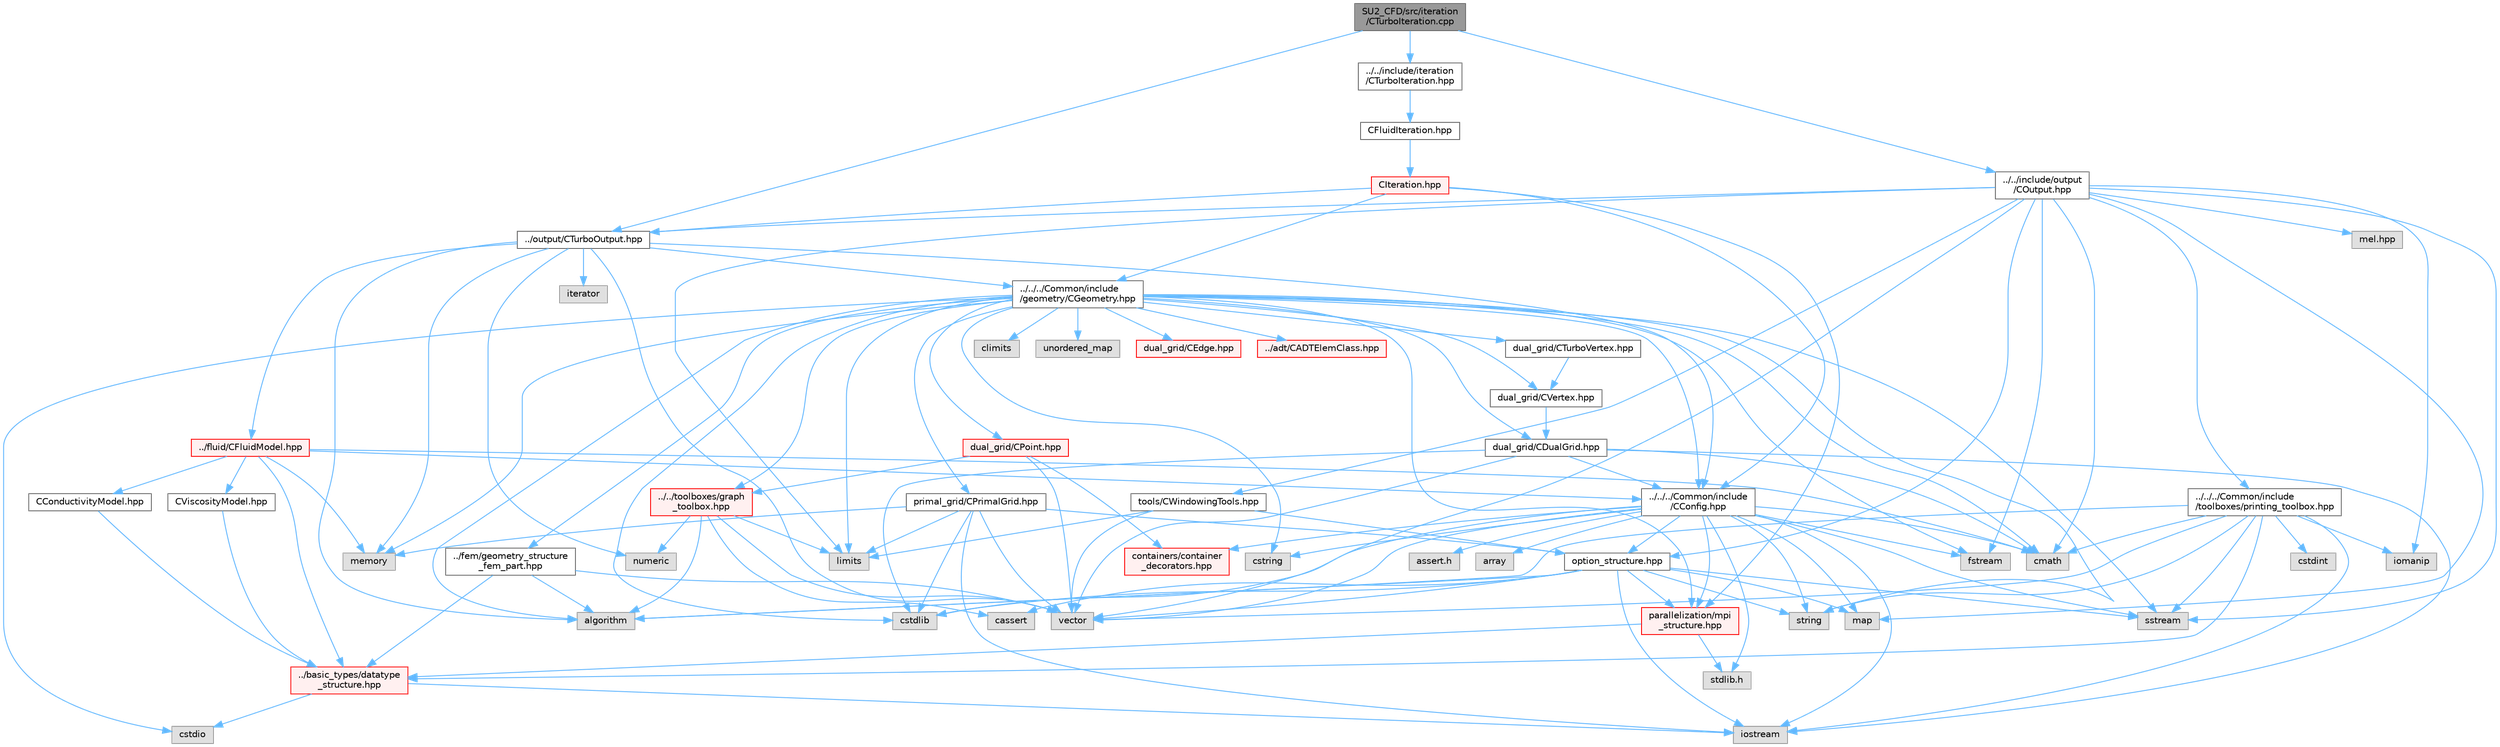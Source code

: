 digraph "SU2_CFD/src/iteration/CTurboIteration.cpp"
{
 // LATEX_PDF_SIZE
  bgcolor="transparent";
  edge [fontname=Helvetica,fontsize=10,labelfontname=Helvetica,labelfontsize=10];
  node [fontname=Helvetica,fontsize=10,shape=box,height=0.2,width=0.4];
  Node1 [id="Node000001",label="SU2_CFD/src/iteration\l/CTurboIteration.cpp",height=0.2,width=0.4,color="gray40", fillcolor="grey60", style="filled", fontcolor="black",tooltip="Main subroutines used by SU2_CFD."];
  Node1 -> Node2 [id="edge1_Node000001_Node000002",color="steelblue1",style="solid",tooltip=" "];
  Node2 [id="Node000002",label="../../include/iteration\l/CTurboIteration.hpp",height=0.2,width=0.4,color="grey40", fillcolor="white", style="filled",URL="$CTurboIteration_8hpp.html",tooltip="Headers of the iteration classes used by SU2_CFD. Each CIteration class represents an available physi..."];
  Node2 -> Node3 [id="edge2_Node000002_Node000003",color="steelblue1",style="solid",tooltip=" "];
  Node3 [id="Node000003",label="CFluidIteration.hpp",height=0.2,width=0.4,color="grey40", fillcolor="white", style="filled",URL="$CFluidIteration_8hpp.html",tooltip=" "];
  Node3 -> Node4 [id="edge3_Node000003_Node000004",color="steelblue1",style="solid",tooltip=" "];
  Node4 [id="Node000004",label="CIteration.hpp",height=0.2,width=0.4,color="red", fillcolor="#FFF0F0", style="filled",URL="$CIteration_8hpp.html",tooltip="Headers of the iteration classes used by SU2_CFD. Each CIteration class represents an available physi..."];
  Node4 -> Node5 [id="edge4_Node000004_Node000005",color="steelblue1",style="solid",tooltip=" "];
  Node5 [id="Node000005",label="../../../Common/include\l/CConfig.hpp",height=0.2,width=0.4,color="grey40", fillcolor="white", style="filled",URL="$CConfig_8hpp.html",tooltip="All the information about the definition of the physical problem. The subroutines and functions are i..."];
  Node5 -> Node6 [id="edge5_Node000005_Node000006",color="steelblue1",style="solid",tooltip=" "];
  Node6 [id="Node000006",label="parallelization/mpi\l_structure.hpp",height=0.2,width=0.4,color="red", fillcolor="#FFF0F0", style="filled",URL="$mpi__structure_8hpp.html",tooltip="Headers of the mpi interface for generalized datatypes. The subroutines and functions are in the mpi_..."];
  Node6 -> Node7 [id="edge6_Node000006_Node000007",color="steelblue1",style="solid",tooltip=" "];
  Node7 [id="Node000007",label="stdlib.h",height=0.2,width=0.4,color="grey60", fillcolor="#E0E0E0", style="filled",tooltip=" "];
  Node6 -> Node8 [id="edge7_Node000006_Node000008",color="steelblue1",style="solid",tooltip=" "];
  Node8 [id="Node000008",label="../basic_types/datatype\l_structure.hpp",height=0.2,width=0.4,color="red", fillcolor="#FFF0F0", style="filled",URL="$datatype__structure_8hpp.html",tooltip="Headers for generalized datatypes, defines an interface for AD types."];
  Node8 -> Node9 [id="edge8_Node000008_Node000009",color="steelblue1",style="solid",tooltip=" "];
  Node9 [id="Node000009",label="iostream",height=0.2,width=0.4,color="grey60", fillcolor="#E0E0E0", style="filled",tooltip=" "];
  Node8 -> Node11 [id="edge9_Node000008_Node000011",color="steelblue1",style="solid",tooltip=" "];
  Node11 [id="Node000011",label="cstdio",height=0.2,width=0.4,color="grey60", fillcolor="#E0E0E0", style="filled",tooltip=" "];
  Node5 -> Node9 [id="edge10_Node000005_Node000009",color="steelblue1",style="solid",tooltip=" "];
  Node5 -> Node19 [id="edge11_Node000005_Node000019",color="steelblue1",style="solid",tooltip=" "];
  Node19 [id="Node000019",label="cstdlib",height=0.2,width=0.4,color="grey60", fillcolor="#E0E0E0", style="filled",tooltip=" "];
  Node5 -> Node20 [id="edge12_Node000005_Node000020",color="steelblue1",style="solid",tooltip=" "];
  Node20 [id="Node000020",label="fstream",height=0.2,width=0.4,color="grey60", fillcolor="#E0E0E0", style="filled",tooltip=" "];
  Node5 -> Node21 [id="edge13_Node000005_Node000021",color="steelblue1",style="solid",tooltip=" "];
  Node21 [id="Node000021",label="sstream",height=0.2,width=0.4,color="grey60", fillcolor="#E0E0E0", style="filled",tooltip=" "];
  Node5 -> Node22 [id="edge14_Node000005_Node000022",color="steelblue1",style="solid",tooltip=" "];
  Node22 [id="Node000022",label="string",height=0.2,width=0.4,color="grey60", fillcolor="#E0E0E0", style="filled",tooltip=" "];
  Node5 -> Node23 [id="edge15_Node000005_Node000023",color="steelblue1",style="solid",tooltip=" "];
  Node23 [id="Node000023",label="cstring",height=0.2,width=0.4,color="grey60", fillcolor="#E0E0E0", style="filled",tooltip=" "];
  Node5 -> Node24 [id="edge16_Node000005_Node000024",color="steelblue1",style="solid",tooltip=" "];
  Node24 [id="Node000024",label="vector",height=0.2,width=0.4,color="grey60", fillcolor="#E0E0E0", style="filled",tooltip=" "];
  Node5 -> Node25 [id="edge17_Node000005_Node000025",color="steelblue1",style="solid",tooltip=" "];
  Node25 [id="Node000025",label="array",height=0.2,width=0.4,color="grey60", fillcolor="#E0E0E0", style="filled",tooltip=" "];
  Node5 -> Node7 [id="edge18_Node000005_Node000007",color="steelblue1",style="solid",tooltip=" "];
  Node5 -> Node26 [id="edge19_Node000005_Node000026",color="steelblue1",style="solid",tooltip=" "];
  Node26 [id="Node000026",label="cmath",height=0.2,width=0.4,color="grey60", fillcolor="#E0E0E0", style="filled",tooltip=" "];
  Node5 -> Node27 [id="edge20_Node000005_Node000027",color="steelblue1",style="solid",tooltip=" "];
  Node27 [id="Node000027",label="map",height=0.2,width=0.4,color="grey60", fillcolor="#E0E0E0", style="filled",tooltip=" "];
  Node5 -> Node28 [id="edge21_Node000005_Node000028",color="steelblue1",style="solid",tooltip=" "];
  Node28 [id="Node000028",label="assert.h",height=0.2,width=0.4,color="grey60", fillcolor="#E0E0E0", style="filled",tooltip=" "];
  Node5 -> Node29 [id="edge22_Node000005_Node000029",color="steelblue1",style="solid",tooltip=" "];
  Node29 [id="Node000029",label="option_structure.hpp",height=0.2,width=0.4,color="grey40", fillcolor="white", style="filled",URL="$option__structure_8hpp.html",tooltip="Defines classes for referencing options for easy input in CConfig."];
  Node29 -> Node6 [id="edge23_Node000029_Node000006",color="steelblue1",style="solid",tooltip=" "];
  Node29 -> Node9 [id="edge24_Node000029_Node000009",color="steelblue1",style="solid",tooltip=" "];
  Node29 -> Node21 [id="edge25_Node000029_Node000021",color="steelblue1",style="solid",tooltip=" "];
  Node29 -> Node22 [id="edge26_Node000029_Node000022",color="steelblue1",style="solid",tooltip=" "];
  Node29 -> Node24 [id="edge27_Node000029_Node000024",color="steelblue1",style="solid",tooltip=" "];
  Node29 -> Node27 [id="edge28_Node000029_Node000027",color="steelblue1",style="solid",tooltip=" "];
  Node29 -> Node19 [id="edge29_Node000029_Node000019",color="steelblue1",style="solid",tooltip=" "];
  Node29 -> Node30 [id="edge30_Node000029_Node000030",color="steelblue1",style="solid",tooltip=" "];
  Node30 [id="Node000030",label="algorithm",height=0.2,width=0.4,color="grey60", fillcolor="#E0E0E0", style="filled",tooltip=" "];
  Node29 -> Node31 [id="edge31_Node000029_Node000031",color="steelblue1",style="solid",tooltip=" "];
  Node31 [id="Node000031",label="cassert",height=0.2,width=0.4,color="grey60", fillcolor="#E0E0E0", style="filled",tooltip=" "];
  Node5 -> Node32 [id="edge32_Node000005_Node000032",color="steelblue1",style="solid",tooltip=" "];
  Node32 [id="Node000032",label="containers/container\l_decorators.hpp",height=0.2,width=0.4,color="red", fillcolor="#FFF0F0", style="filled",URL="$container__decorators_8hpp.html",tooltip="Collection of small classes that decorate C2DContainer to augment its functionality,..."];
  Node4 -> Node42 [id="edge33_Node000004_Node000042",color="steelblue1",style="solid",tooltip=" "];
  Node42 [id="Node000042",label="../../../Common/include\l/geometry/CGeometry.hpp",height=0.2,width=0.4,color="grey40", fillcolor="white", style="filled",URL="$CGeometry_8hpp.html",tooltip="Headers of the main subroutines for creating the geometrical structure. The subroutines and functions..."];
  Node42 -> Node43 [id="edge34_Node000042_Node000043",color="steelblue1",style="solid",tooltip=" "];
  Node43 [id="Node000043",label="limits",height=0.2,width=0.4,color="grey60", fillcolor="#E0E0E0", style="filled",tooltip=" "];
  Node42 -> Node6 [id="edge35_Node000042_Node000006",color="steelblue1",style="solid",tooltip=" "];
  Node42 -> Node22 [id="edge36_Node000042_Node000022",color="steelblue1",style="solid",tooltip=" "];
  Node42 -> Node20 [id="edge37_Node000042_Node000020",color="steelblue1",style="solid",tooltip=" "];
  Node42 -> Node21 [id="edge38_Node000042_Node000021",color="steelblue1",style="solid",tooltip=" "];
  Node42 -> Node26 [id="edge39_Node000042_Node000026",color="steelblue1",style="solid",tooltip=" "];
  Node42 -> Node30 [id="edge40_Node000042_Node000030",color="steelblue1",style="solid",tooltip=" "];
  Node42 -> Node23 [id="edge41_Node000042_Node000023",color="steelblue1",style="solid",tooltip=" "];
  Node42 -> Node11 [id="edge42_Node000042_Node000011",color="steelblue1",style="solid",tooltip=" "];
  Node42 -> Node19 [id="edge43_Node000042_Node000019",color="steelblue1",style="solid",tooltip=" "];
  Node42 -> Node44 [id="edge44_Node000042_Node000044",color="steelblue1",style="solid",tooltip=" "];
  Node44 [id="Node000044",label="climits",height=0.2,width=0.4,color="grey60", fillcolor="#E0E0E0", style="filled",tooltip=" "];
  Node42 -> Node45 [id="edge45_Node000042_Node000045",color="steelblue1",style="solid",tooltip=" "];
  Node45 [id="Node000045",label="memory",height=0.2,width=0.4,color="grey60", fillcolor="#E0E0E0", style="filled",tooltip=" "];
  Node42 -> Node46 [id="edge46_Node000042_Node000046",color="steelblue1",style="solid",tooltip=" "];
  Node46 [id="Node000046",label="unordered_map",height=0.2,width=0.4,color="grey60", fillcolor="#E0E0E0", style="filled",tooltip=" "];
  Node42 -> Node47 [id="edge47_Node000042_Node000047",color="steelblue1",style="solid",tooltip=" "];
  Node47 [id="Node000047",label="primal_grid/CPrimalGrid.hpp",height=0.2,width=0.4,color="grey40", fillcolor="white", style="filled",URL="$CPrimalGrid_8hpp.html",tooltip="Headers of the main subroutines for storing the primal grid structure. The subroutines and functions ..."];
  Node47 -> Node9 [id="edge48_Node000047_Node000009",color="steelblue1",style="solid",tooltip=" "];
  Node47 -> Node24 [id="edge49_Node000047_Node000024",color="steelblue1",style="solid",tooltip=" "];
  Node47 -> Node43 [id="edge50_Node000047_Node000043",color="steelblue1",style="solid",tooltip=" "];
  Node47 -> Node19 [id="edge51_Node000047_Node000019",color="steelblue1",style="solid",tooltip=" "];
  Node47 -> Node45 [id="edge52_Node000047_Node000045",color="steelblue1",style="solid",tooltip=" "];
  Node47 -> Node29 [id="edge53_Node000047_Node000029",color="steelblue1",style="solid",tooltip=" "];
  Node42 -> Node48 [id="edge54_Node000042_Node000048",color="steelblue1",style="solid",tooltip=" "];
  Node48 [id="Node000048",label="dual_grid/CDualGrid.hpp",height=0.2,width=0.4,color="grey40", fillcolor="white", style="filled",URL="$CDualGrid_8hpp.html",tooltip="Headers of the main subroutines for doing the complete dual grid structure. The subroutines and funct..."];
  Node48 -> Node26 [id="edge55_Node000048_Node000026",color="steelblue1",style="solid",tooltip=" "];
  Node48 -> Node9 [id="edge56_Node000048_Node000009",color="steelblue1",style="solid",tooltip=" "];
  Node48 -> Node19 [id="edge57_Node000048_Node000019",color="steelblue1",style="solid",tooltip=" "];
  Node48 -> Node24 [id="edge58_Node000048_Node000024",color="steelblue1",style="solid",tooltip=" "];
  Node48 -> Node5 [id="edge59_Node000048_Node000005",color="steelblue1",style="solid",tooltip=" "];
  Node42 -> Node49 [id="edge60_Node000042_Node000049",color="steelblue1",style="solid",tooltip=" "];
  Node49 [id="Node000049",label="dual_grid/CPoint.hpp",height=0.2,width=0.4,color="red", fillcolor="#FFF0F0", style="filled",URL="$CPoint_8hpp.html",tooltip="Declaration of the point class that stores geometric and adjacency information for dual control volum..."];
  Node49 -> Node32 [id="edge61_Node000049_Node000032",color="steelblue1",style="solid",tooltip=" "];
  Node49 -> Node50 [id="edge62_Node000049_Node000050",color="steelblue1",style="solid",tooltip=" "];
  Node50 [id="Node000050",label="../../toolboxes/graph\l_toolbox.hpp",height=0.2,width=0.4,color="red", fillcolor="#FFF0F0", style="filled",URL="$graph__toolbox_8hpp.html",tooltip="Functions and classes to build/represent sparse graphs or sparse patterns."];
  Node50 -> Node24 [id="edge63_Node000050_Node000024",color="steelblue1",style="solid",tooltip=" "];
  Node50 -> Node43 [id="edge64_Node000050_Node000043",color="steelblue1",style="solid",tooltip=" "];
  Node50 -> Node31 [id="edge65_Node000050_Node000031",color="steelblue1",style="solid",tooltip=" "];
  Node50 -> Node30 [id="edge66_Node000050_Node000030",color="steelblue1",style="solid",tooltip=" "];
  Node50 -> Node52 [id="edge67_Node000050_Node000052",color="steelblue1",style="solid",tooltip=" "];
  Node52 [id="Node000052",label="numeric",height=0.2,width=0.4,color="grey60", fillcolor="#E0E0E0", style="filled",tooltip=" "];
  Node49 -> Node24 [id="edge68_Node000049_Node000024",color="steelblue1",style="solid",tooltip=" "];
  Node42 -> Node54 [id="edge69_Node000042_Node000054",color="steelblue1",style="solid",tooltip=" "];
  Node54 [id="Node000054",label="dual_grid/CEdge.hpp",height=0.2,width=0.4,color="red", fillcolor="#FFF0F0", style="filled",URL="$CEdge_8hpp.html",tooltip="Declaration of the edge class CEdge.cpp file."];
  Node42 -> Node55 [id="edge70_Node000042_Node000055",color="steelblue1",style="solid",tooltip=" "];
  Node55 [id="Node000055",label="dual_grid/CVertex.hpp",height=0.2,width=0.4,color="grey40", fillcolor="white", style="filled",URL="$CVertex_8hpp.html",tooltip="Headers of the main subroutines for doing the complete dual grid structure. The subroutines and funct..."];
  Node55 -> Node48 [id="edge71_Node000055_Node000048",color="steelblue1",style="solid",tooltip=" "];
  Node42 -> Node56 [id="edge72_Node000042_Node000056",color="steelblue1",style="solid",tooltip=" "];
  Node56 [id="Node000056",label="dual_grid/CTurboVertex.hpp",height=0.2,width=0.4,color="grey40", fillcolor="white", style="filled",URL="$CTurboVertex_8hpp.html",tooltip="Headers of the main subroutines for doing the complete dual grid structure. The subroutines and funct..."];
  Node56 -> Node55 [id="edge73_Node000056_Node000055",color="steelblue1",style="solid",tooltip=" "];
  Node42 -> Node5 [id="edge74_Node000042_Node000005",color="steelblue1",style="solid",tooltip=" "];
  Node42 -> Node57 [id="edge75_Node000042_Node000057",color="steelblue1",style="solid",tooltip=" "];
  Node57 [id="Node000057",label="../fem/geometry_structure\l_fem_part.hpp",height=0.2,width=0.4,color="grey40", fillcolor="white", style="filled",URL="$geometry__structure__fem__part_8hpp.html",tooltip="Helper classes for the Fluid FEM solver."];
  Node57 -> Node8 [id="edge76_Node000057_Node000008",color="steelblue1",style="solid",tooltip=" "];
  Node57 -> Node24 [id="edge77_Node000057_Node000024",color="steelblue1",style="solid",tooltip=" "];
  Node57 -> Node30 [id="edge78_Node000057_Node000030",color="steelblue1",style="solid",tooltip=" "];
  Node42 -> Node50 [id="edge79_Node000042_Node000050",color="steelblue1",style="solid",tooltip=" "];
  Node42 -> Node58 [id="edge80_Node000042_Node000058",color="steelblue1",style="solid",tooltip=" "];
  Node58 [id="Node000058",label="../adt/CADTElemClass.hpp",height=0.2,width=0.4,color="red", fillcolor="#FFF0F0", style="filled",URL="$CADTElemClass_8hpp.html",tooltip="Class for storing an ADT of (linear) elements in an arbitrary number of dimensions."];
  Node4 -> Node6 [id="edge81_Node000004_Node000006",color="steelblue1",style="solid",tooltip=" "];
  Node4 -> Node92 [id="edge82_Node000004_Node000092",color="steelblue1",style="solid",tooltip=" "];
  Node92 [id="Node000092",label="../output/CTurboOutput.hpp",height=0.2,width=0.4,color="grey40", fillcolor="white", style="filled",URL="$CTurboOutput_8hpp.html",tooltip="Headers of the Turbomachinery Performance class."];
  Node92 -> Node24 [id="edge83_Node000092_Node000024",color="steelblue1",style="solid",tooltip=" "];
  Node92 -> Node45 [id="edge84_Node000092_Node000045",color="steelblue1",style="solid",tooltip=" "];
  Node92 -> Node30 [id="edge85_Node000092_Node000030",color="steelblue1",style="solid",tooltip=" "];
  Node92 -> Node93 [id="edge86_Node000092_Node000093",color="steelblue1",style="solid",tooltip=" "];
  Node93 [id="Node000093",label="iterator",height=0.2,width=0.4,color="grey60", fillcolor="#E0E0E0", style="filled",tooltip=" "];
  Node92 -> Node52 [id="edge87_Node000092_Node000052",color="steelblue1",style="solid",tooltip=" "];
  Node92 -> Node42 [id="edge88_Node000092_Node000042",color="steelblue1",style="solid",tooltip=" "];
  Node92 -> Node5 [id="edge89_Node000092_Node000005",color="steelblue1",style="solid",tooltip=" "];
  Node92 -> Node76 [id="edge90_Node000092_Node000076",color="steelblue1",style="solid",tooltip=" "];
  Node76 [id="Node000076",label="../fluid/CFluidModel.hpp",height=0.2,width=0.4,color="red", fillcolor="#FFF0F0", style="filled",URL="$CFluidModel_8hpp.html",tooltip="Defines the main fluid model class for thermophysical properties."];
  Node76 -> Node26 [id="edge91_Node000076_Node000026",color="steelblue1",style="solid",tooltip=" "];
  Node76 -> Node45 [id="edge92_Node000076_Node000045",color="steelblue1",style="solid",tooltip=" "];
  Node76 -> Node5 [id="edge93_Node000076_Node000005",color="steelblue1",style="solid",tooltip=" "];
  Node76 -> Node8 [id="edge94_Node000076_Node000008",color="steelblue1",style="solid",tooltip=" "];
  Node76 -> Node77 [id="edge95_Node000076_Node000077",color="steelblue1",style="solid",tooltip=" "];
  Node77 [id="Node000077",label="CConductivityModel.hpp",height=0.2,width=0.4,color="grey40", fillcolor="white", style="filled",URL="$CConductivityModel_8hpp.html",tooltip="Defines an interface class for thermal conductivity models."];
  Node77 -> Node8 [id="edge96_Node000077_Node000008",color="steelblue1",style="solid",tooltip=" "];
  Node76 -> Node78 [id="edge97_Node000076_Node000078",color="steelblue1",style="solid",tooltip=" "];
  Node78 [id="Node000078",label="CViscosityModel.hpp",height=0.2,width=0.4,color="grey40", fillcolor="white", style="filled",URL="$CViscosityModel_8hpp.html",tooltip="Interface class for defining laminar viscosity models."];
  Node78 -> Node8 [id="edge98_Node000078_Node000008",color="steelblue1",style="solid",tooltip=" "];
  Node1 -> Node94 [id="edge99_Node000001_Node000094",color="steelblue1",style="solid",tooltip=" "];
  Node94 [id="Node000094",label="../../include/output\l/COutput.hpp",height=0.2,width=0.4,color="grey40", fillcolor="white", style="filled",URL="$COutput_8hpp.html",tooltip="Headers of the output class."];
  Node94 -> Node20 [id="edge100_Node000094_Node000020",color="steelblue1",style="solid",tooltip=" "];
  Node94 -> Node26 [id="edge101_Node000094_Node000026",color="steelblue1",style="solid",tooltip=" "];
  Node94 -> Node27 [id="edge102_Node000094_Node000027",color="steelblue1",style="solid",tooltip=" "];
  Node94 -> Node21 [id="edge103_Node000094_Node000021",color="steelblue1",style="solid",tooltip=" "];
  Node94 -> Node72 [id="edge104_Node000094_Node000072",color="steelblue1",style="solid",tooltip=" "];
  Node72 [id="Node000072",label="iomanip",height=0.2,width=0.4,color="grey60", fillcolor="#E0E0E0", style="filled",tooltip=" "];
  Node94 -> Node43 [id="edge105_Node000094_Node000043",color="steelblue1",style="solid",tooltip=" "];
  Node94 -> Node24 [id="edge106_Node000094_Node000024",color="steelblue1",style="solid",tooltip=" "];
  Node94 -> Node95 [id="edge107_Node000094_Node000095",color="steelblue1",style="solid",tooltip=" "];
  Node95 [id="Node000095",label="../../../Common/include\l/toolboxes/printing_toolbox.hpp",height=0.2,width=0.4,color="grey40", fillcolor="white", style="filled",URL="$printing__toolbox_8hpp.html",tooltip="Header file for the printing toolbox."];
  Node95 -> Node9 [id="edge108_Node000095_Node000009",color="steelblue1",style="solid",tooltip=" "];
  Node95 -> Node72 [id="edge109_Node000095_Node000072",color="steelblue1",style="solid",tooltip=" "];
  Node95 -> Node37 [id="edge110_Node000095_Node000037",color="steelblue1",style="solid",tooltip=" "];
  Node37 [id="Node000037",label="cstdint",height=0.2,width=0.4,color="grey60", fillcolor="#E0E0E0", style="filled",tooltip=" "];
  Node95 -> Node24 [id="edge111_Node000095_Node000024",color="steelblue1",style="solid",tooltip=" "];
  Node95 -> Node22 [id="edge112_Node000095_Node000022",color="steelblue1",style="solid",tooltip=" "];
  Node95 -> Node21 [id="edge113_Node000095_Node000021",color="steelblue1",style="solid",tooltip=" "];
  Node95 -> Node26 [id="edge114_Node000095_Node000026",color="steelblue1",style="solid",tooltip=" "];
  Node95 -> Node30 [id="edge115_Node000095_Node000030",color="steelblue1",style="solid",tooltip=" "];
  Node95 -> Node8 [id="edge116_Node000095_Node000008",color="steelblue1",style="solid",tooltip=" "];
  Node94 -> Node96 [id="edge117_Node000094_Node000096",color="steelblue1",style="solid",tooltip=" "];
  Node96 [id="Node000096",label="tools/CWindowingTools.hpp",height=0.2,width=0.4,color="grey40", fillcolor="white", style="filled",URL="$CWindowingTools_8hpp.html",tooltip=" "];
  Node96 -> Node24 [id="edge118_Node000096_Node000024",color="steelblue1",style="solid",tooltip=" "];
  Node96 -> Node43 [id="edge119_Node000096_Node000043",color="steelblue1",style="solid",tooltip=" "];
  Node96 -> Node29 [id="edge120_Node000096_Node000029",color="steelblue1",style="solid",tooltip=" "];
  Node94 -> Node29 [id="edge121_Node000094_Node000029",color="steelblue1",style="solid",tooltip=" "];
  Node94 -> Node92 [id="edge122_Node000094_Node000092",color="steelblue1",style="solid",tooltip=" "];
  Node94 -> Node97 [id="edge123_Node000094_Node000097",color="steelblue1",style="solid",tooltip=" "];
  Node97 [id="Node000097",label="mel.hpp",height=0.2,width=0.4,color="grey60", fillcolor="#E0E0E0", style="filled",tooltip=" "];
  Node1 -> Node92 [id="edge124_Node000001_Node000092",color="steelblue1",style="solid",tooltip=" "];
}
